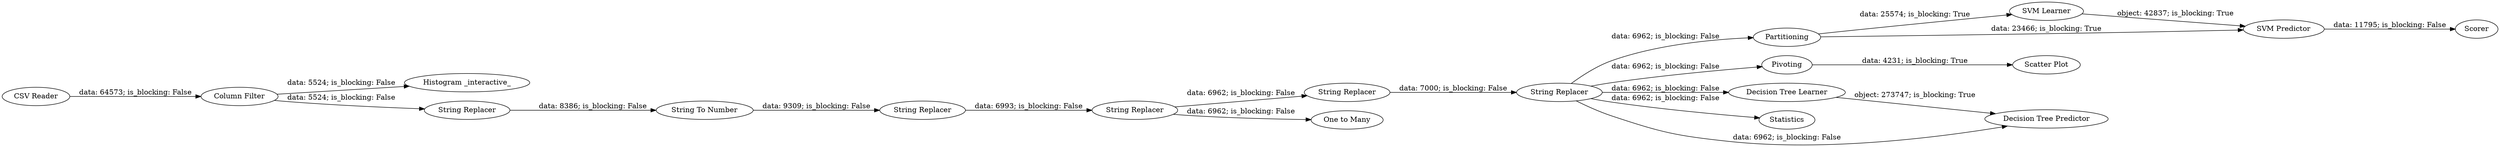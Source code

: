 digraph {
	"1078265510514240892_13" [label="String Replacer"]
	"1078265510514240892_21" [label=Partitioning]
	"1078265510514240892_9" [label="String Replacer"]
	"1078265510514240892_3" [label="Column Filter"]
	"1078265510514240892_22" [label=Scorer]
	"1078265510514240892_10" [label="String Replacer"]
	"1078265510514240892_7" [label="String To Number"]
	"1078265510514240892_15" [label=Pivoting]
	"1078265510514240892_16" [label="Scatter Plot"]
	"1078265510514240892_14" [label="String Replacer"]
	"1078265510514240892_19" [label="SVM Learner"]
	"1078265510514240892_5" [label="Histogram _interactive_"]
	"1078265510514240892_17" [label="Decision Tree Learner"]
	"1078265510514240892_12" [label="One to Many"]
	"1078265510514240892_2" [label="CSV Reader"]
	"1078265510514240892_20" [label="SVM Predictor"]
	"1078265510514240892_23" [label=Statistics]
	"1078265510514240892_8" [label="String Replacer"]
	"1078265510514240892_18" [label="Decision Tree Predictor"]
	"1078265510514240892_19" -> "1078265510514240892_20" [label="object: 42837; is_blocking: True"]
	"1078265510514240892_8" -> "1078265510514240892_7" [label="data: 8386; is_blocking: False"]
	"1078265510514240892_3" -> "1078265510514240892_8" [label="data: 5524; is_blocking: False"]
	"1078265510514240892_14" -> "1078265510514240892_23" [label="data: 6962; is_blocking: False"]
	"1078265510514240892_13" -> "1078265510514240892_14" [label="data: 7000; is_blocking: False"]
	"1078265510514240892_14" -> "1078265510514240892_21" [label="data: 6962; is_blocking: False"]
	"1078265510514240892_2" -> "1078265510514240892_3" [label="data: 64573; is_blocking: False"]
	"1078265510514240892_21" -> "1078265510514240892_19" [label="data: 25574; is_blocking: True"]
	"1078265510514240892_21" -> "1078265510514240892_20" [label="data: 23466; is_blocking: True"]
	"1078265510514240892_14" -> "1078265510514240892_18" [label="data: 6962; is_blocking: False"]
	"1078265510514240892_3" -> "1078265510514240892_5" [label="data: 5524; is_blocking: False"]
	"1078265510514240892_14" -> "1078265510514240892_15" [label="data: 6962; is_blocking: False"]
	"1078265510514240892_10" -> "1078265510514240892_12" [label="data: 6962; is_blocking: False"]
	"1078265510514240892_17" -> "1078265510514240892_18" [label="object: 273747; is_blocking: True"]
	"1078265510514240892_20" -> "1078265510514240892_22" [label="data: 11795; is_blocking: False"]
	"1078265510514240892_15" -> "1078265510514240892_16" [label="data: 4231; is_blocking: True"]
	"1078265510514240892_9" -> "1078265510514240892_10" [label="data: 6993; is_blocking: False"]
	"1078265510514240892_14" -> "1078265510514240892_17" [label="data: 6962; is_blocking: False"]
	"1078265510514240892_7" -> "1078265510514240892_9" [label="data: 9309; is_blocking: False"]
	"1078265510514240892_10" -> "1078265510514240892_13" [label="data: 6962; is_blocking: False"]
	rankdir=LR
}
